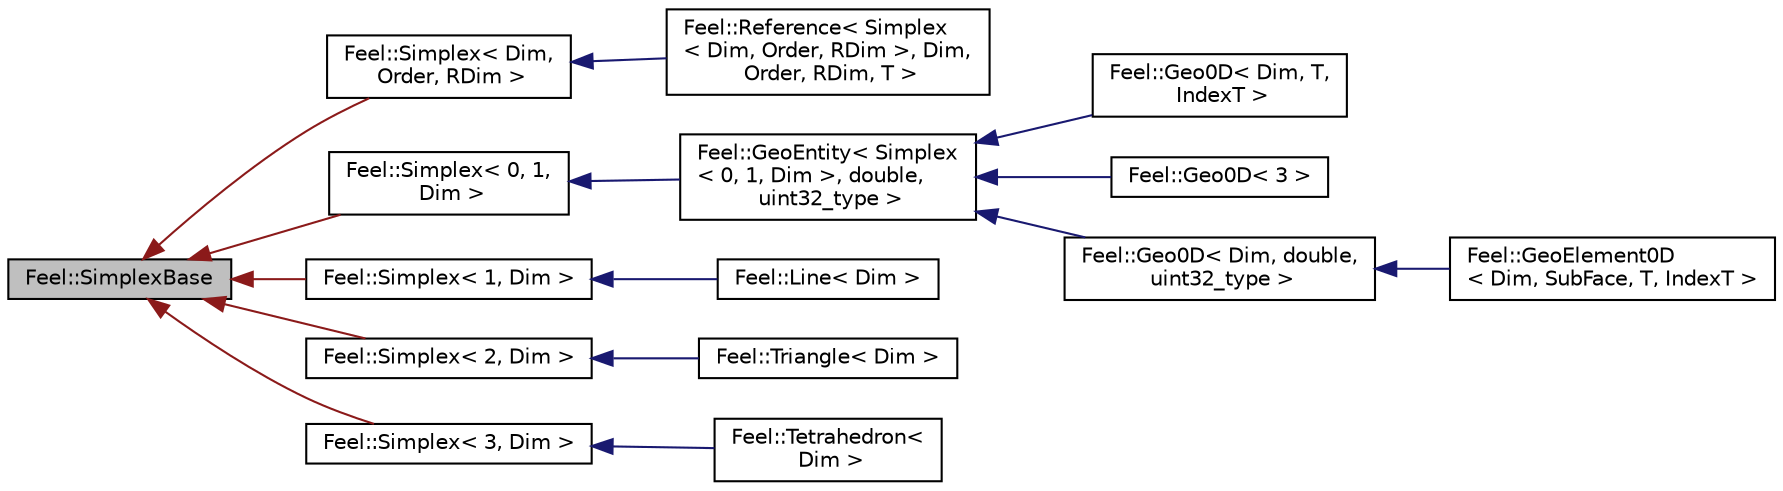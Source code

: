 digraph "Feel::SimplexBase"
{
 // LATEX_PDF_SIZE
  edge [fontname="Helvetica",fontsize="10",labelfontname="Helvetica",labelfontsize="10"];
  node [fontname="Helvetica",fontsize="10",shape=record];
  rankdir="LR";
  Node1 [label="Feel::SimplexBase",height=0.2,width=0.4,color="black", fillcolor="grey75", style="filled", fontcolor="black",tooltip=" "];
  Node1 -> Node2 [dir="back",color="firebrick4",fontsize="10",style="solid",fontname="Helvetica"];
  Node2 [label="Feel::Simplex\< Dim,\l Order, RDim \>",height=0.2,width=0.4,color="black", fillcolor="white", style="filled",URL="$classFeel_1_1Simplex.html",tooltip="simplex of dimension Dim"];
  Node2 -> Node3 [dir="back",color="midnightblue",fontsize="10",style="solid",fontname="Helvetica"];
  Node3 [label="Feel::Reference\< Simplex\l\< Dim, Order, RDim \>, Dim,\l Order, RDim, T \>",height=0.2,width=0.4,color="black", fillcolor="white", style="filled",URL="$classFeel_1_1Reference_3_01Simplex_3_01Dim_00_01Order_00_01RDim_01_4_00_01Dim_00_01Order_00_01RDim_00_01T_01_4.html",tooltip=" "];
  Node1 -> Node4 [dir="back",color="firebrick4",fontsize="10",style="solid",fontname="Helvetica"];
  Node4 [label="Feel::Simplex\< 0, 1,\l Dim \>",height=0.2,width=0.4,color="black", fillcolor="white", style="filled",URL="$classFeel_1_1Simplex.html",tooltip=" "];
  Node4 -> Node5 [dir="back",color="midnightblue",fontsize="10",style="solid",fontname="Helvetica"];
  Node5 [label="Feel::GeoEntity\< Simplex\l\< 0, 1, Dim \>, double,\l uint32_type \>",height=0.2,width=0.4,color="black", fillcolor="white", style="filled",URL="$classFeel_1_1GeoEntity.html",tooltip=" "];
  Node5 -> Node6 [dir="back",color="midnightblue",fontsize="10",style="solid",fontname="Helvetica"];
  Node6 [label="Feel::Geo0D\< Dim, T,\l IndexT \>",height=0.2,width=0.4,color="black", fillcolor="white", style="filled",URL="$classFeel_1_1Geo0D.html",tooltip=" "];
  Node5 -> Node7 [dir="back",color="midnightblue",fontsize="10",style="solid",fontname="Helvetica"];
  Node7 [label="Feel::Geo0D\< 3 \>",height=0.2,width=0.4,color="black", fillcolor="white", style="filled",URL="$classFeel_1_1Geo0D.html",tooltip=" "];
  Node5 -> Node8 [dir="back",color="midnightblue",fontsize="10",style="solid",fontname="Helvetica"];
  Node8 [label="Feel::Geo0D\< Dim, double,\l uint32_type \>",height=0.2,width=0.4,color="black", fillcolor="white", style="filled",URL="$classFeel_1_1Geo0D.html",tooltip=" "];
  Node8 -> Node9 [dir="back",color="midnightblue",fontsize="10",style="solid",fontname="Helvetica"];
  Node9 [label="Feel::GeoElement0D\l\< Dim, SubFace, T, IndexT \>",height=0.2,width=0.4,color="black", fillcolor="white", style="filled",URL="$classFeel_1_1GeoElement0D.html",tooltip="Class for Points and Vertices."];
  Node1 -> Node10 [dir="back",color="firebrick4",fontsize="10",style="solid",fontname="Helvetica"];
  Node10 [label="Feel::Simplex\< 1, Dim \>",height=0.2,width=0.4,color="black", fillcolor="white", style="filled",URL="$classFeel_1_1Simplex.html",tooltip=" "];
  Node10 -> Node11 [dir="back",color="midnightblue",fontsize="10",style="solid",fontname="Helvetica"];
  Node11 [label="Feel::Line\< Dim \>",height=0.2,width=0.4,color="black", fillcolor="white", style="filled",URL="$structFeel_1_1Line.html",tooltip=" "];
  Node1 -> Node12 [dir="back",color="firebrick4",fontsize="10",style="solid",fontname="Helvetica"];
  Node12 [label="Feel::Simplex\< 2, Dim \>",height=0.2,width=0.4,color="black", fillcolor="white", style="filled",URL="$classFeel_1_1Simplex.html",tooltip=" "];
  Node12 -> Node13 [dir="back",color="midnightblue",fontsize="10",style="solid",fontname="Helvetica"];
  Node13 [label="Feel::Triangle\< Dim \>",height=0.2,width=0.4,color="black", fillcolor="white", style="filled",URL="$structFeel_1_1Triangle.html",tooltip=" "];
  Node1 -> Node14 [dir="back",color="firebrick4",fontsize="10",style="solid",fontname="Helvetica"];
  Node14 [label="Feel::Simplex\< 3, Dim \>",height=0.2,width=0.4,color="black", fillcolor="white", style="filled",URL="$classFeel_1_1Simplex.html",tooltip=" "];
  Node14 -> Node15 [dir="back",color="midnightblue",fontsize="10",style="solid",fontname="Helvetica"];
  Node15 [label="Feel::Tetrahedron\<\l Dim \>",height=0.2,width=0.4,color="black", fillcolor="white", style="filled",URL="$structFeel_1_1Tetrahedron.html",tooltip=" "];
}
